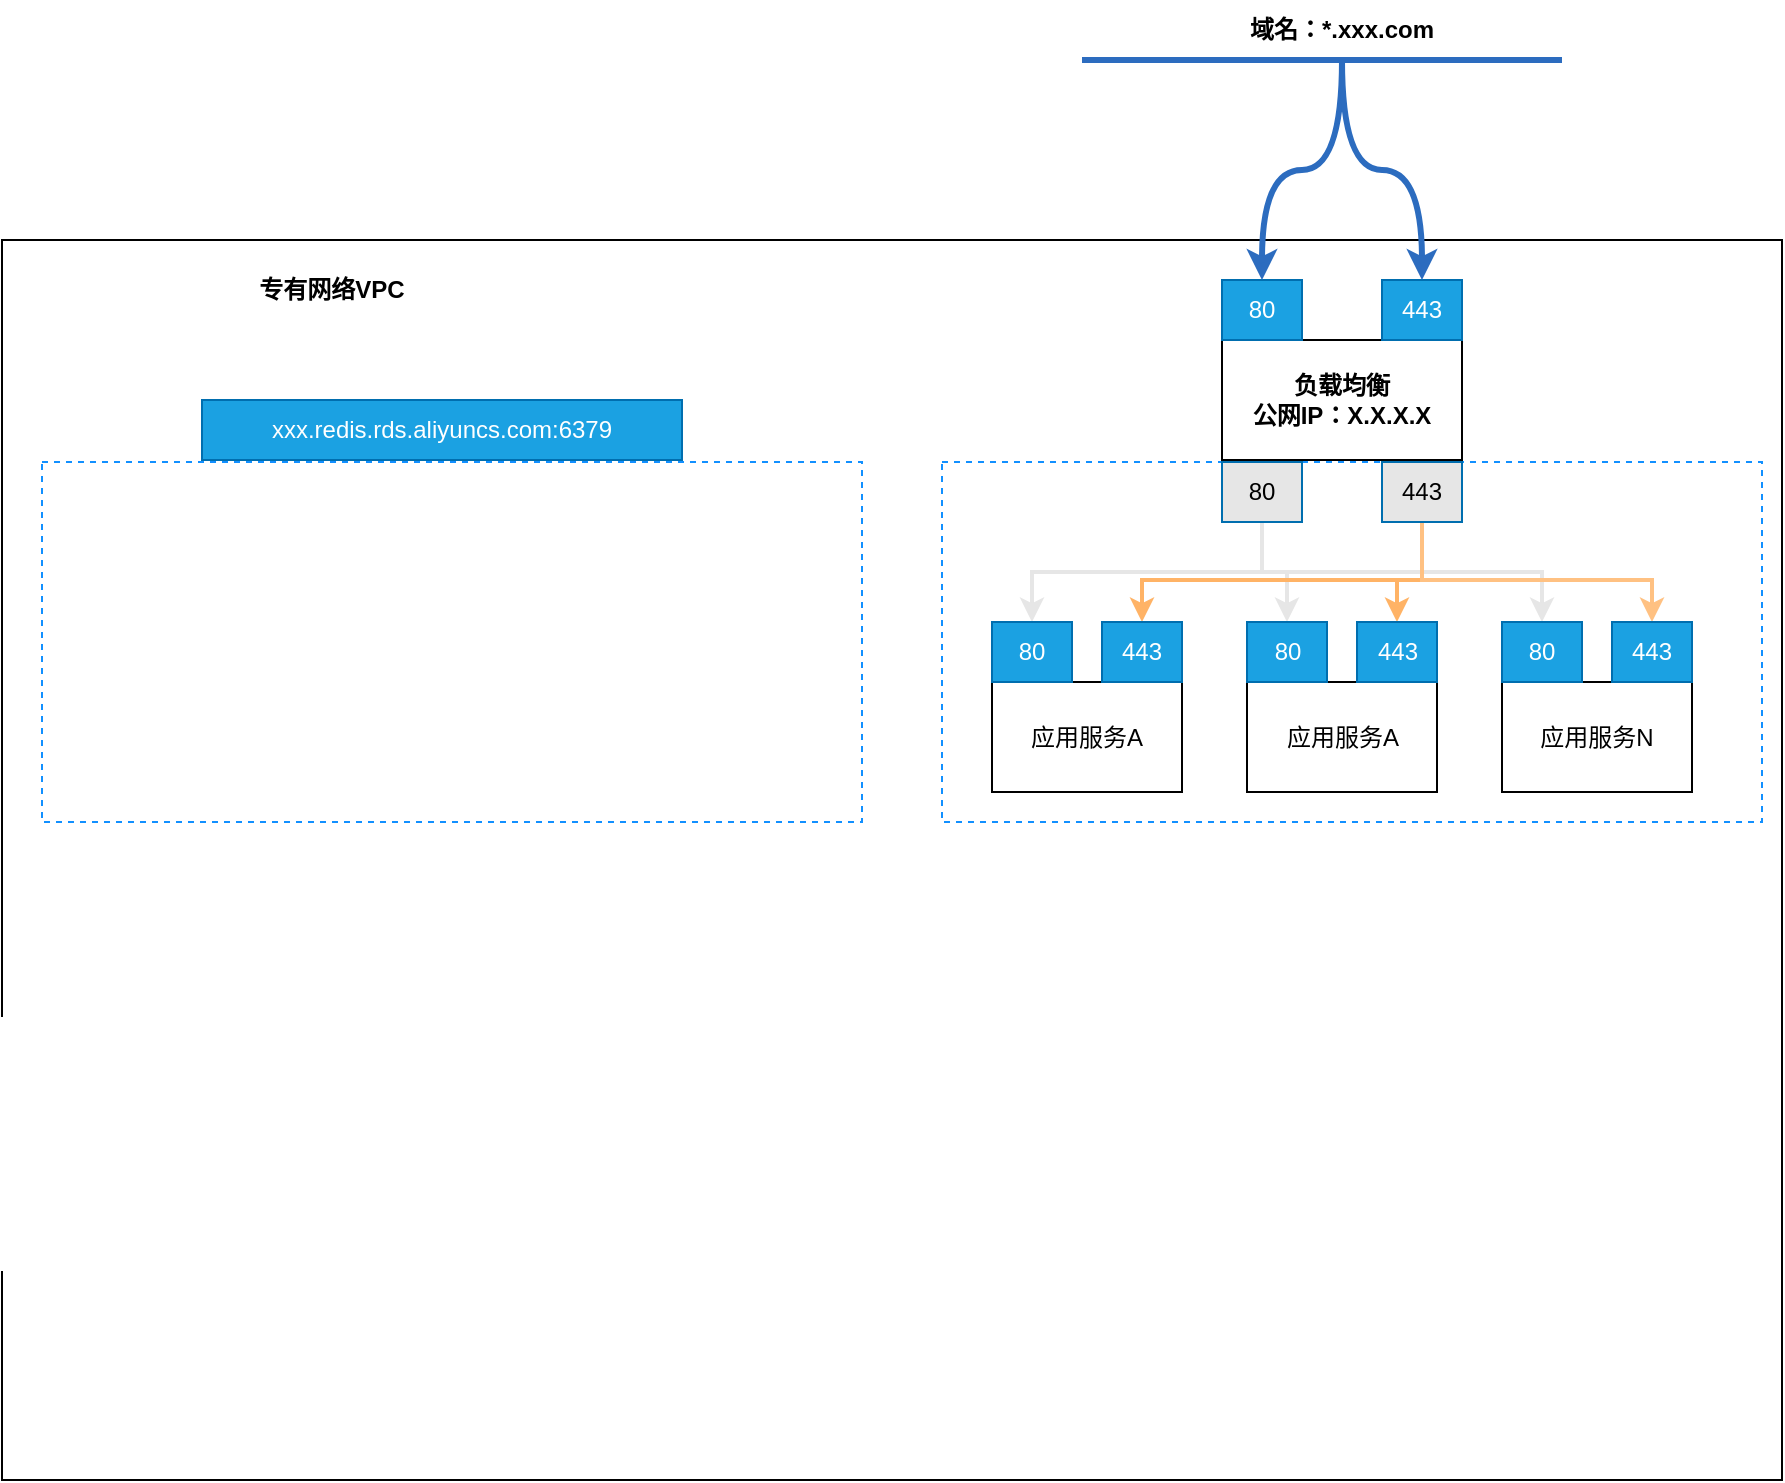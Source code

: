 <mxfile version="17.4.6" type="github">
  <diagram id="IjAMOr1OzUYP8cjZ_zTt" name="Page-1">
    <mxGraphModel dx="2249" dy="762" grid="1" gridSize="10" guides="1" tooltips="1" connect="1" arrows="1" fold="1" page="1" pageScale="1" pageWidth="827" pageHeight="1169" math="0" shadow="0">
      <root>
        <mxCell id="0" />
        <mxCell id="1" parent="0" />
        <mxCell id="D1nOF1cbzJ2PWLS59vnM-1" value="" style="endArrow=none;html=1;rounded=0;fillColor=#dae8fc;strokeColor=#2C6CBF;strokeWidth=3;" edge="1" parent="1">
          <mxGeometry width="50" height="50" relative="1" as="geometry">
            <mxPoint x="500" y="230" as="sourcePoint" />
            <mxPoint x="740" y="230" as="targetPoint" />
          </mxGeometry>
        </mxCell>
        <mxCell id="D1nOF1cbzJ2PWLS59vnM-2" value="域名：*.xxx.com" style="text;html=1;strokeColor=none;fillColor=none;align=center;verticalAlign=middle;whiteSpace=wrap;rounded=0;fontStyle=1" vertex="1" parent="1">
          <mxGeometry x="575" y="200" width="110" height="30" as="geometry" />
        </mxCell>
        <mxCell id="D1nOF1cbzJ2PWLS59vnM-3" value="" style="rounded=0;whiteSpace=wrap;html=1;" vertex="1" parent="1">
          <mxGeometry x="-40" y="320" width="890" height="620" as="geometry" />
        </mxCell>
        <mxCell id="D1nOF1cbzJ2PWLS59vnM-4" value="" style="rounded=0;whiteSpace=wrap;html=1;dashed=1;strokeColor=#1290FF;" vertex="1" parent="1">
          <mxGeometry x="430" y="431" width="410" height="180" as="geometry" />
        </mxCell>
        <mxCell id="D1nOF1cbzJ2PWLS59vnM-5" value="负载均衡&lt;br&gt;公网IP：X.X.X.X" style="rounded=0;whiteSpace=wrap;html=1;fontStyle=1" vertex="1" parent="1">
          <mxGeometry x="570" y="370" width="120" height="60" as="geometry" />
        </mxCell>
        <mxCell id="D1nOF1cbzJ2PWLS59vnM-6" value="80" style="text;html=1;strokeColor=#006EAF;fillColor=#1ba1e2;align=center;verticalAlign=middle;whiteSpace=wrap;rounded=0;fontColor=#ffffff;" vertex="1" parent="1">
          <mxGeometry x="570" y="340" width="40" height="30" as="geometry" />
        </mxCell>
        <mxCell id="D1nOF1cbzJ2PWLS59vnM-7" value="443" style="text;html=1;strokeColor=#006EAF;fillColor=#1ba1e2;align=center;verticalAlign=middle;whiteSpace=wrap;rounded=0;fontColor=#ffffff;" vertex="1" parent="1">
          <mxGeometry x="650" y="340" width="40" height="30" as="geometry" />
        </mxCell>
        <mxCell id="D1nOF1cbzJ2PWLS59vnM-8" style="edgeStyle=orthogonalEdgeStyle;rounded=0;orthogonalLoop=1;jettySize=auto;html=1;strokeColor=#2C6CBF;strokeWidth=3;curved=1;" edge="1" parent="1" source="D1nOF1cbzJ2PWLS59vnM-2" target="D1nOF1cbzJ2PWLS59vnM-6">
          <mxGeometry relative="1" as="geometry" />
        </mxCell>
        <mxCell id="D1nOF1cbzJ2PWLS59vnM-9" style="edgeStyle=orthogonalEdgeStyle;rounded=0;orthogonalLoop=1;jettySize=auto;html=1;strokeColor=#2C6CBF;strokeWidth=3;curved=1;" edge="1" parent="1" source="D1nOF1cbzJ2PWLS59vnM-2" target="D1nOF1cbzJ2PWLS59vnM-7">
          <mxGeometry relative="1" as="geometry" />
        </mxCell>
        <mxCell id="D1nOF1cbzJ2PWLS59vnM-10" value="应用服务A" style="rounded=0;whiteSpace=wrap;html=1;" vertex="1" parent="1">
          <mxGeometry x="455" y="541" width="95" height="55" as="geometry" />
        </mxCell>
        <mxCell id="D1nOF1cbzJ2PWLS59vnM-20" style="edgeStyle=elbowEdgeStyle;rounded=0;orthogonalLoop=1;jettySize=auto;html=1;entryX=0.5;entryY=0;entryDx=0;entryDy=0;fontColor=#000000;strokeColor=#E6E6E6;strokeWidth=2;elbow=vertical;" edge="1" parent="1" source="D1nOF1cbzJ2PWLS59vnM-12" target="D1nOF1cbzJ2PWLS59vnM-14">
          <mxGeometry relative="1" as="geometry" />
        </mxCell>
        <mxCell id="D1nOF1cbzJ2PWLS59vnM-25" style="edgeStyle=elbowEdgeStyle;rounded=0;orthogonalLoop=1;jettySize=auto;elbow=vertical;html=1;fontColor=#000000;strokeColor=#E6E6E6;strokeWidth=2;" edge="1" parent="1" source="D1nOF1cbzJ2PWLS59vnM-12" target="D1nOF1cbzJ2PWLS59vnM-21">
          <mxGeometry relative="1" as="geometry" />
        </mxCell>
        <mxCell id="D1nOF1cbzJ2PWLS59vnM-27" style="edgeStyle=elbowEdgeStyle;rounded=0;orthogonalLoop=1;jettySize=auto;elbow=vertical;html=1;fontColor=#000000;strokeColor=#E6E6E6;strokeWidth=2;" edge="1" parent="1" source="D1nOF1cbzJ2PWLS59vnM-12" target="D1nOF1cbzJ2PWLS59vnM-4">
          <mxGeometry relative="1" as="geometry" />
        </mxCell>
        <mxCell id="D1nOF1cbzJ2PWLS59vnM-28" style="edgeStyle=elbowEdgeStyle;rounded=0;orthogonalLoop=1;jettySize=auto;elbow=vertical;html=1;fontColor=#000000;strokeColor=#E6E6E6;strokeWidth=2;" edge="1" parent="1" source="D1nOF1cbzJ2PWLS59vnM-12" target="D1nOF1cbzJ2PWLS59vnM-4">
          <mxGeometry relative="1" as="geometry" />
        </mxCell>
        <mxCell id="D1nOF1cbzJ2PWLS59vnM-29" style="edgeStyle=elbowEdgeStyle;rounded=0;orthogonalLoop=1;jettySize=auto;elbow=vertical;html=1;entryX=0.5;entryY=0;entryDx=0;entryDy=0;fontColor=#000000;strokeColor=#E6E6E6;strokeWidth=2;" edge="1" parent="1" source="D1nOF1cbzJ2PWLS59vnM-12" target="D1nOF1cbzJ2PWLS59vnM-23">
          <mxGeometry relative="1" as="geometry" />
        </mxCell>
        <mxCell id="D1nOF1cbzJ2PWLS59vnM-12" value="80" style="text;html=1;strokeColor=#006EAF;fillColor=#E6E6E6;align=center;verticalAlign=middle;whiteSpace=wrap;rounded=0;fontColor=#000000;" vertex="1" parent="1">
          <mxGeometry x="570" y="431" width="40" height="30" as="geometry" />
        </mxCell>
        <mxCell id="D1nOF1cbzJ2PWLS59vnM-30" style="edgeStyle=elbowEdgeStyle;rounded=0;orthogonalLoop=1;jettySize=auto;elbow=vertical;html=1;fontColor=#000000;strokeColor=#FFB366;strokeWidth=2;" edge="1" parent="1" source="D1nOF1cbzJ2PWLS59vnM-13" target="D1nOF1cbzJ2PWLS59vnM-15">
          <mxGeometry relative="1" as="geometry">
            <Array as="points">
              <mxPoint x="630" y="490" />
              <mxPoint x="600" y="500" />
            </Array>
          </mxGeometry>
        </mxCell>
        <mxCell id="D1nOF1cbzJ2PWLS59vnM-31" style="edgeStyle=elbowEdgeStyle;rounded=0;orthogonalLoop=1;jettySize=auto;elbow=vertical;html=1;entryX=0.5;entryY=0;entryDx=0;entryDy=0;fontColor=#000000;strokeColor=#FFB366;strokeWidth=2;" edge="1" parent="1" source="D1nOF1cbzJ2PWLS59vnM-13" target="D1nOF1cbzJ2PWLS59vnM-22">
          <mxGeometry relative="1" as="geometry">
            <Array as="points">
              <mxPoint x="670" y="490" />
            </Array>
          </mxGeometry>
        </mxCell>
        <mxCell id="D1nOF1cbzJ2PWLS59vnM-32" style="edgeStyle=elbowEdgeStyle;rounded=0;orthogonalLoop=1;jettySize=auto;elbow=vertical;html=1;fontColor=#000000;strokeColor=#FFC182;strokeWidth=2;" edge="1" parent="1" source="D1nOF1cbzJ2PWLS59vnM-13" target="D1nOF1cbzJ2PWLS59vnM-24">
          <mxGeometry relative="1" as="geometry">
            <Array as="points">
              <mxPoint x="730" y="490" />
            </Array>
          </mxGeometry>
        </mxCell>
        <mxCell id="D1nOF1cbzJ2PWLS59vnM-13" value="443" style="text;html=1;strokeColor=#006EAF;fillColor=#E6E6E6;align=center;verticalAlign=middle;whiteSpace=wrap;rounded=0;fontColor=#000000;" vertex="1" parent="1">
          <mxGeometry x="650" y="431" width="40" height="30" as="geometry" />
        </mxCell>
        <mxCell id="D1nOF1cbzJ2PWLS59vnM-14" value="80" style="text;html=1;strokeColor=#006EAF;fillColor=#1ba1e2;align=center;verticalAlign=middle;whiteSpace=wrap;rounded=0;fontColor=#ffffff;" vertex="1" parent="1">
          <mxGeometry x="455" y="511" width="40" height="30" as="geometry" />
        </mxCell>
        <mxCell id="D1nOF1cbzJ2PWLS59vnM-15" value="443" style="text;html=1;strokeColor=#006EAF;fillColor=#1ba1e2;align=center;verticalAlign=middle;whiteSpace=wrap;rounded=0;fontColor=#ffffff;" vertex="1" parent="1">
          <mxGeometry x="510" y="511" width="40" height="30" as="geometry" />
        </mxCell>
        <mxCell id="D1nOF1cbzJ2PWLS59vnM-16" value="应用服务A" style="rounded=0;whiteSpace=wrap;html=1;" vertex="1" parent="1">
          <mxGeometry x="582.5" y="541" width="95" height="55" as="geometry" />
        </mxCell>
        <mxCell id="D1nOF1cbzJ2PWLS59vnM-17" value="应用服务N" style="rounded=0;whiteSpace=wrap;html=1;" vertex="1" parent="1">
          <mxGeometry x="710" y="541" width="95" height="55" as="geometry" />
        </mxCell>
        <mxCell id="D1nOF1cbzJ2PWLS59vnM-21" value="80" style="text;html=1;strokeColor=#006EAF;fillColor=#1ba1e2;align=center;verticalAlign=middle;whiteSpace=wrap;rounded=0;fontColor=#ffffff;" vertex="1" parent="1">
          <mxGeometry x="582.5" y="511" width="40" height="30" as="geometry" />
        </mxCell>
        <mxCell id="D1nOF1cbzJ2PWLS59vnM-22" value="443" style="text;html=1;strokeColor=#006EAF;fillColor=#1ba1e2;align=center;verticalAlign=middle;whiteSpace=wrap;rounded=0;fontColor=#ffffff;" vertex="1" parent="1">
          <mxGeometry x="637.5" y="511" width="40" height="30" as="geometry" />
        </mxCell>
        <mxCell id="D1nOF1cbzJ2PWLS59vnM-23" value="80" style="text;html=1;strokeColor=#006EAF;fillColor=#1ba1e2;align=center;verticalAlign=middle;whiteSpace=wrap;rounded=0;fontColor=#ffffff;" vertex="1" parent="1">
          <mxGeometry x="710" y="511" width="40" height="30" as="geometry" />
        </mxCell>
        <mxCell id="D1nOF1cbzJ2PWLS59vnM-24" value="443" style="text;html=1;strokeColor=#006EAF;fillColor=#1ba1e2;align=center;verticalAlign=middle;whiteSpace=wrap;rounded=0;fontColor=#ffffff;" vertex="1" parent="1">
          <mxGeometry x="765" y="511" width="40" height="30" as="geometry" />
        </mxCell>
        <mxCell id="D1nOF1cbzJ2PWLS59vnM-33" value="专有网络VPC" style="text;html=1;strokeColor=none;fillColor=none;align=center;verticalAlign=middle;whiteSpace=wrap;rounded=0;dashed=1;fontColor=#000000;fontStyle=1" vertex="1" parent="1">
          <mxGeometry x="80" y="330" width="90" height="30" as="geometry" />
        </mxCell>
        <mxCell id="D1nOF1cbzJ2PWLS59vnM-34" value="" style="rounded=0;whiteSpace=wrap;html=1;dashed=1;strokeColor=#1290FF;" vertex="1" parent="1">
          <mxGeometry x="-20" y="431" width="410" height="180" as="geometry" />
        </mxCell>
        <mxCell id="D1nOF1cbzJ2PWLS59vnM-35" value="xxx.redis.rds.aliyuncs.com:6379" style="text;html=1;strokeColor=#006EAF;fillColor=#1ba1e2;align=center;verticalAlign=middle;whiteSpace=wrap;rounded=0;fontColor=#ffffff;" vertex="1" parent="1">
          <mxGeometry x="60" y="400" width="240" height="30" as="geometry" />
        </mxCell>
      </root>
    </mxGraphModel>
  </diagram>
</mxfile>
